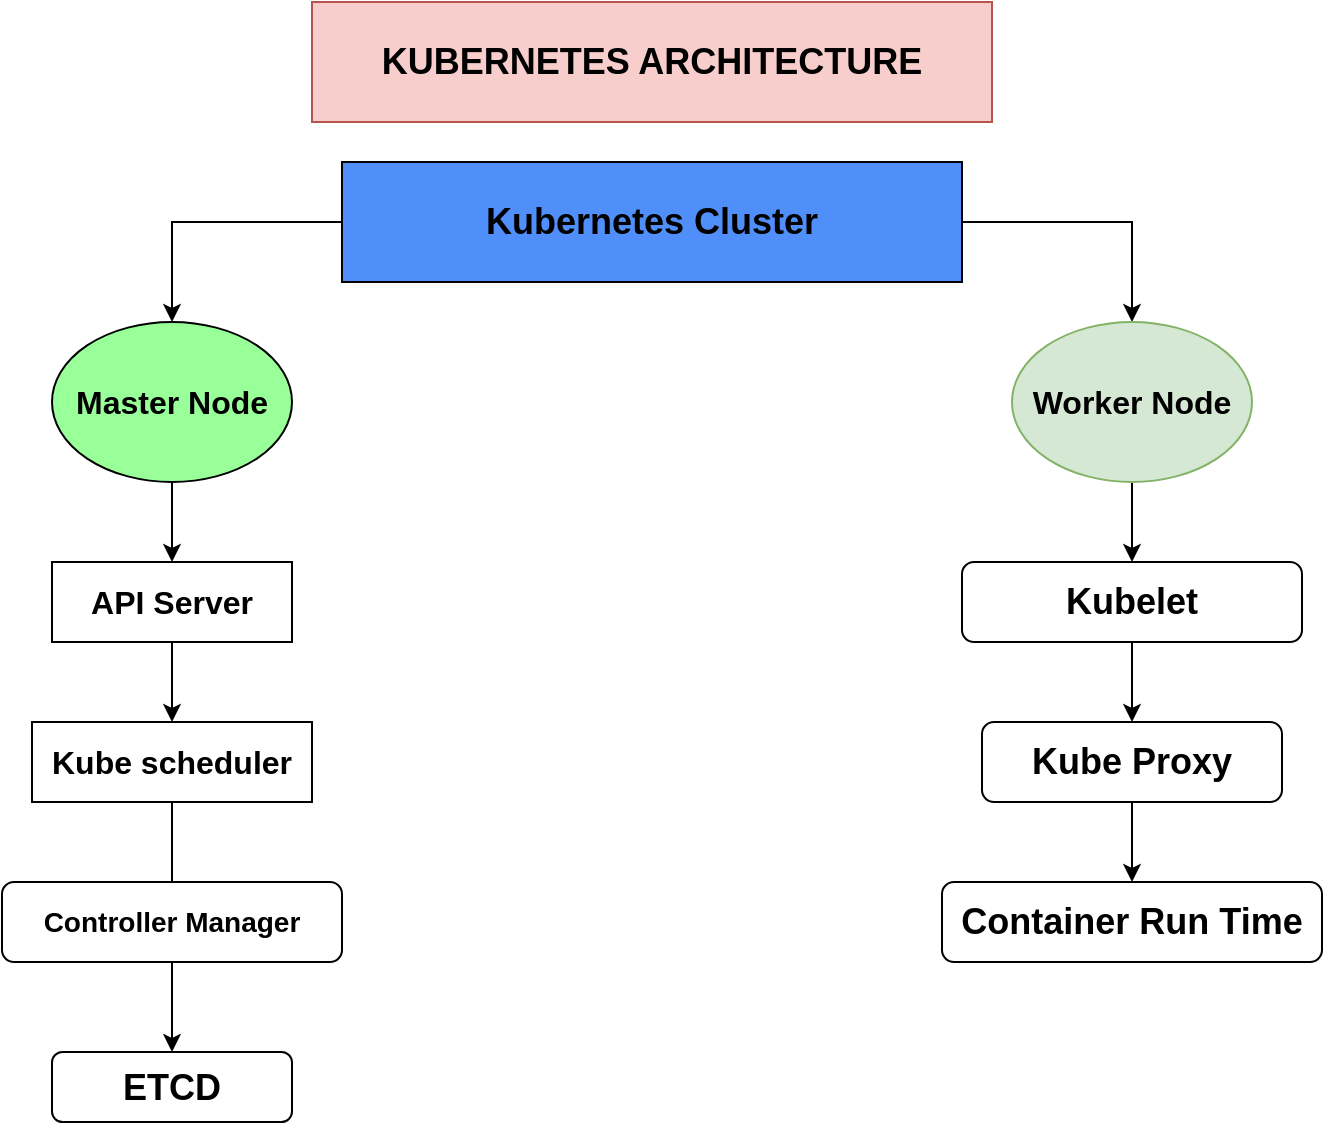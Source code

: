 <mxfile version="22.1.4" type="github">
  <diagram name="Page-1" id="QJkYr3YyQtu9XDif9vQC">
    <mxGraphModel dx="1050" dy="556" grid="1" gridSize="10" guides="1" tooltips="1" connect="1" arrows="1" fold="1" page="1" pageScale="1" pageWidth="827" pageHeight="1169" math="0" shadow="0">
      <root>
        <mxCell id="0" />
        <mxCell id="1" parent="0" />
        <mxCell id="nMEmDtbistIGeua0Nfbf-2" style="edgeStyle=orthogonalEdgeStyle;rounded=0;orthogonalLoop=1;jettySize=auto;html=1;" parent="1" source="nMEmDtbistIGeua0Nfbf-1" target="nMEmDtbistIGeua0Nfbf-3" edge="1">
          <mxGeometry relative="1" as="geometry">
            <mxPoint x="240" y="200" as="targetPoint" />
          </mxGeometry>
        </mxCell>
        <mxCell id="nMEmDtbistIGeua0Nfbf-4" style="edgeStyle=orthogonalEdgeStyle;rounded=0;orthogonalLoop=1;jettySize=auto;html=1;" parent="1" source="nMEmDtbistIGeua0Nfbf-1" target="nMEmDtbistIGeua0Nfbf-5" edge="1">
          <mxGeometry relative="1" as="geometry">
            <mxPoint x="720" y="160" as="targetPoint" />
          </mxGeometry>
        </mxCell>
        <mxCell id="nMEmDtbistIGeua0Nfbf-1" value="&lt;font style=&quot;font-size: 18px;&quot;&gt;&lt;b&gt;Kubernetes Cluster&lt;/b&gt;&lt;/font&gt;" style="rounded=0;whiteSpace=wrap;html=1;fillColor=#508EFA;" parent="1" vertex="1">
          <mxGeometry x="285" y="80" width="310" height="60" as="geometry" />
        </mxCell>
        <mxCell id="nMEmDtbistIGeua0Nfbf-6" style="edgeStyle=orthogonalEdgeStyle;rounded=0;orthogonalLoop=1;jettySize=auto;html=1;exitX=0.5;exitY=1;exitDx=0;exitDy=0;" parent="1" source="nMEmDtbistIGeua0Nfbf-3" target="nMEmDtbistIGeua0Nfbf-7" edge="1">
          <mxGeometry relative="1" as="geometry">
            <mxPoint x="200" y="280" as="targetPoint" />
          </mxGeometry>
        </mxCell>
        <mxCell id="nMEmDtbistIGeua0Nfbf-3" value="&lt;font size=&quot;3&quot;&gt;&lt;b&gt;Master Node&lt;/b&gt;&lt;/font&gt;" style="ellipse;whiteSpace=wrap;html=1;fillColor=#99FF99;" parent="1" vertex="1">
          <mxGeometry x="140" y="160" width="120" height="80" as="geometry" />
        </mxCell>
        <mxCell id="nMEmDtbistIGeua0Nfbf-19" style="edgeStyle=orthogonalEdgeStyle;rounded=0;orthogonalLoop=1;jettySize=auto;html=1;exitX=0.5;exitY=1;exitDx=0;exitDy=0;" parent="1" source="nMEmDtbistIGeua0Nfbf-5" target="nMEmDtbistIGeua0Nfbf-20" edge="1">
          <mxGeometry relative="1" as="geometry">
            <mxPoint x="680" y="280" as="targetPoint" />
          </mxGeometry>
        </mxCell>
        <mxCell id="nMEmDtbistIGeua0Nfbf-5" value="&lt;font size=&quot;3&quot;&gt;&lt;b&gt;Worker Node&lt;/b&gt;&lt;/font&gt;" style="ellipse;whiteSpace=wrap;html=1;fillColor=#d5e8d4;strokeColor=#82b366;" parent="1" vertex="1">
          <mxGeometry x="620" y="160" width="120" height="80" as="geometry" />
        </mxCell>
        <mxCell id="nMEmDtbistIGeua0Nfbf-17" style="edgeStyle=orthogonalEdgeStyle;rounded=0;orthogonalLoop=1;jettySize=auto;html=1;exitX=0.5;exitY=1;exitDx=0;exitDy=0;entryX=0.5;entryY=0;entryDx=0;entryDy=0;" parent="1" source="nMEmDtbistIGeua0Nfbf-7" target="nMEmDtbistIGeua0Nfbf-10" edge="1">
          <mxGeometry relative="1" as="geometry" />
        </mxCell>
        <mxCell id="nMEmDtbistIGeua0Nfbf-7" value="&lt;font size=&quot;3&quot;&gt;&lt;b&gt;API Server&lt;/b&gt;&lt;/font&gt;" style="rounded=0;whiteSpace=wrap;html=1;" parent="1" vertex="1">
          <mxGeometry x="140" y="280" width="120" height="40" as="geometry" />
        </mxCell>
        <mxCell id="nMEmDtbistIGeua0Nfbf-11" style="edgeStyle=orthogonalEdgeStyle;rounded=0;orthogonalLoop=1;jettySize=auto;html=1;" parent="1" source="nMEmDtbistIGeua0Nfbf-10" edge="1">
          <mxGeometry relative="1" as="geometry">
            <mxPoint x="200" y="480" as="targetPoint" />
          </mxGeometry>
        </mxCell>
        <mxCell id="nMEmDtbistIGeua0Nfbf-10" value="&lt;font size=&quot;3&quot;&gt;&lt;b&gt;Kube scheduler&lt;/b&gt;&lt;/font&gt;" style="rounded=0;whiteSpace=wrap;html=1;" parent="1" vertex="1">
          <mxGeometry x="130" y="360" width="140" height="40" as="geometry" />
        </mxCell>
        <mxCell id="nMEmDtbistIGeua0Nfbf-13" value="&lt;font style=&quot;font-size: 18px;&quot;&gt;&lt;b&gt;ETCD&lt;/b&gt;&lt;/font&gt;" style="rounded=1;whiteSpace=wrap;html=1;" parent="1" vertex="1">
          <mxGeometry x="140" y="525" width="120" height="35" as="geometry" />
        </mxCell>
        <mxCell id="nMEmDtbistIGeua0Nfbf-15" style="edgeStyle=orthogonalEdgeStyle;rounded=0;orthogonalLoop=1;jettySize=auto;html=1;exitX=0.5;exitY=1;exitDx=0;exitDy=0;entryX=0.5;entryY=0;entryDx=0;entryDy=0;" parent="1" source="nMEmDtbistIGeua0Nfbf-14" target="nMEmDtbistIGeua0Nfbf-13" edge="1">
          <mxGeometry relative="1" as="geometry" />
        </mxCell>
        <mxCell id="nMEmDtbistIGeua0Nfbf-14" value="&lt;font style=&quot;font-size: 14px;&quot;&gt;&lt;b&gt;Controller Manager&lt;/b&gt;&lt;/font&gt;" style="rounded=1;whiteSpace=wrap;html=1;" parent="1" vertex="1">
          <mxGeometry x="115" y="440" width="170" height="40" as="geometry" />
        </mxCell>
        <mxCell id="nMEmDtbistIGeua0Nfbf-18" style="edgeStyle=orthogonalEdgeStyle;rounded=0;orthogonalLoop=1;jettySize=auto;html=1;exitX=0.5;exitY=1;exitDx=0;exitDy=0;" parent="1" source="nMEmDtbistIGeua0Nfbf-7" target="nMEmDtbistIGeua0Nfbf-7" edge="1">
          <mxGeometry relative="1" as="geometry" />
        </mxCell>
        <mxCell id="nMEmDtbistIGeua0Nfbf-21" style="edgeStyle=orthogonalEdgeStyle;rounded=0;orthogonalLoop=1;jettySize=auto;html=1;exitX=0.5;exitY=1;exitDx=0;exitDy=0;" parent="1" source="nMEmDtbistIGeua0Nfbf-20" target="nMEmDtbistIGeua0Nfbf-22" edge="1">
          <mxGeometry relative="1" as="geometry">
            <mxPoint x="680" y="360" as="targetPoint" />
          </mxGeometry>
        </mxCell>
        <mxCell id="nMEmDtbistIGeua0Nfbf-20" value="&lt;font style=&quot;font-size: 18px;&quot;&gt;&lt;b&gt;Kubelet&lt;/b&gt;&lt;/font&gt;" style="rounded=1;whiteSpace=wrap;html=1;" parent="1" vertex="1">
          <mxGeometry x="595" y="280" width="170" height="40" as="geometry" />
        </mxCell>
        <mxCell id="nMEmDtbistIGeua0Nfbf-24" style="edgeStyle=orthogonalEdgeStyle;rounded=0;orthogonalLoop=1;jettySize=auto;html=1;exitX=0.5;exitY=1;exitDx=0;exitDy=0;entryX=0.5;entryY=0;entryDx=0;entryDy=0;" parent="1" source="nMEmDtbistIGeua0Nfbf-22" target="nMEmDtbistIGeua0Nfbf-23" edge="1">
          <mxGeometry relative="1" as="geometry" />
        </mxCell>
        <mxCell id="nMEmDtbistIGeua0Nfbf-22" value="&lt;font style=&quot;font-size: 18px;&quot;&gt;&lt;b&gt;Kube Proxy&lt;/b&gt;&lt;/font&gt;" style="rounded=1;whiteSpace=wrap;html=1;" parent="1" vertex="1">
          <mxGeometry x="605" y="360" width="150" height="40" as="geometry" />
        </mxCell>
        <mxCell id="nMEmDtbistIGeua0Nfbf-23" value="&lt;font style=&quot;font-size: 18px;&quot;&gt;&lt;b&gt;Container Run Time&lt;/b&gt;&lt;/font&gt;" style="rounded=1;whiteSpace=wrap;html=1;" parent="1" vertex="1">
          <mxGeometry x="585" y="440" width="190" height="40" as="geometry" />
        </mxCell>
        <mxCell id="nMEmDtbistIGeua0Nfbf-25" value="&lt;font style=&quot;font-size: 18px;&quot;&gt;&lt;b&gt;KUBERNETES ARCHITECTURE&lt;/b&gt;&lt;/font&gt;" style="rounded=0;whiteSpace=wrap;html=1;fillColor=#f8cecc;strokeColor=#b85450;" parent="1" vertex="1">
          <mxGeometry x="270" width="340" height="60" as="geometry" />
        </mxCell>
      </root>
    </mxGraphModel>
  </diagram>
</mxfile>
